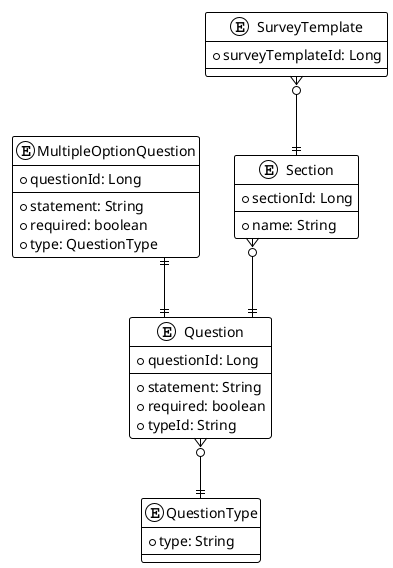 @startuml
!theme plain
top to bottom direction
skinparam linetype ortho

entity MultipleOptionQuestion {
  + questionId: Long
  --
  + statement: String
  + required: boolean
  + type: QuestionType
}

entity QuestionType {
  + type: String
}

entity Question {
  + questionId: Long
  --
  + statement: String
  + required: boolean
  + typeId: String
}

entity Section {
  + sectionId: Long
  --
  + name: String
}

entity SurveyTemplate {
  + surveyTemplateId: Long
}

MultipleOptionQuestion ||--|| Question
Question }o--|| QuestionType
Section }o--|| Question
SurveyTemplate }o--|| Section
@enduml

